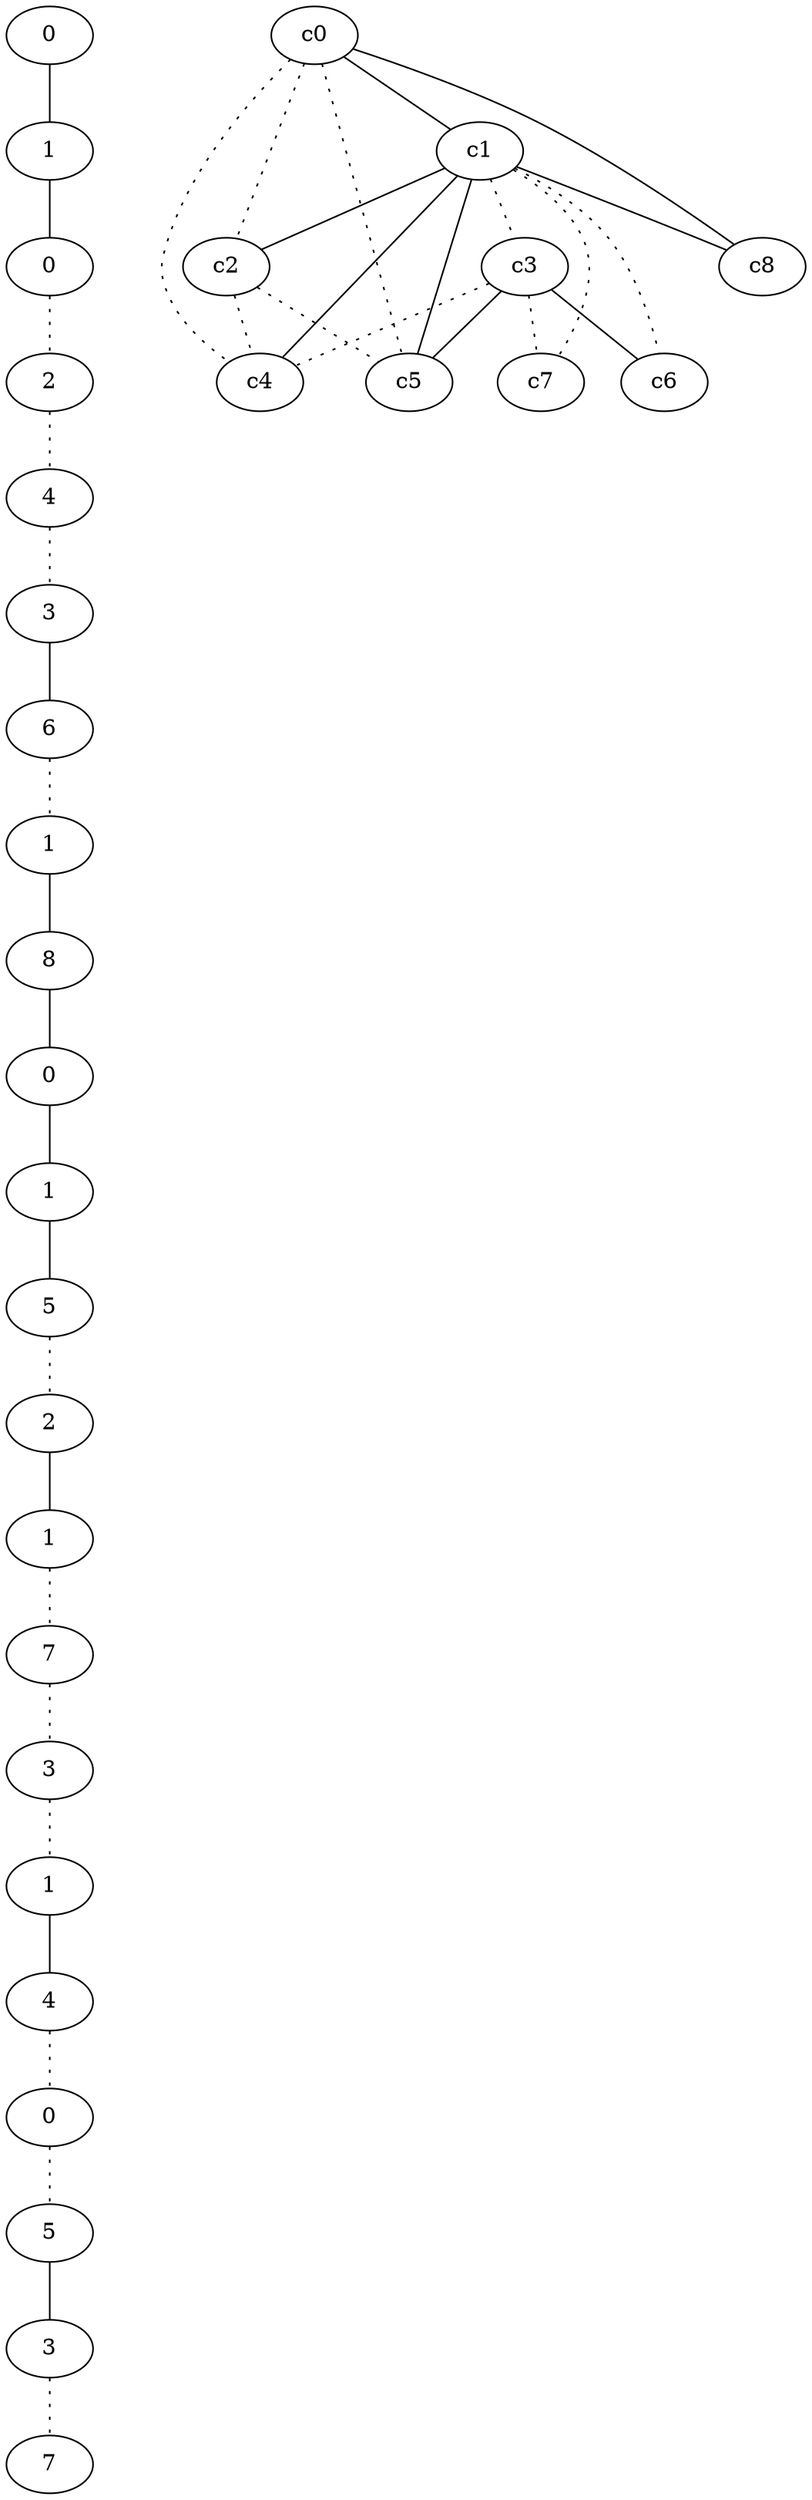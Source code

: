 graph {
a0[label=0];
a1[label=1];
a2[label=0];
a3[label=2];
a4[label=4];
a5[label=3];
a6[label=6];
a7[label=1];
a8[label=8];
a9[label=0];
a10[label=1];
a11[label=5];
a12[label=2];
a13[label=1];
a14[label=7];
a15[label=3];
a16[label=1];
a17[label=4];
a18[label=0];
a19[label=5];
a20[label=3];
a21[label=7];
a0 -- a1;
a1 -- a2;
a2 -- a3 [style=dotted];
a3 -- a4 [style=dotted];
a4 -- a5 [style=dotted];
a5 -- a6;
a6 -- a7 [style=dotted];
a7 -- a8;
a8 -- a9;
a9 -- a10;
a10 -- a11;
a11 -- a12 [style=dotted];
a12 -- a13;
a13 -- a14 [style=dotted];
a14 -- a15 [style=dotted];
a15 -- a16 [style=dotted];
a16 -- a17;
a17 -- a18 [style=dotted];
a18 -- a19 [style=dotted];
a19 -- a20;
a20 -- a21 [style=dotted];
c0 -- c1;
c0 -- c2 [style=dotted];
c0 -- c4 [style=dotted];
c0 -- c5 [style=dotted];
c0 -- c8;
c1 -- c2;
c1 -- c3 [style=dotted];
c1 -- c4;
c1 -- c5;
c1 -- c6 [style=dotted];
c1 -- c7 [style=dotted];
c1 -- c8;
c2 -- c4 [style=dotted];
c2 -- c5 [style=dotted];
c3 -- c4 [style=dotted];
c3 -- c5;
c3 -- c6;
c3 -- c7 [style=dotted];
}
